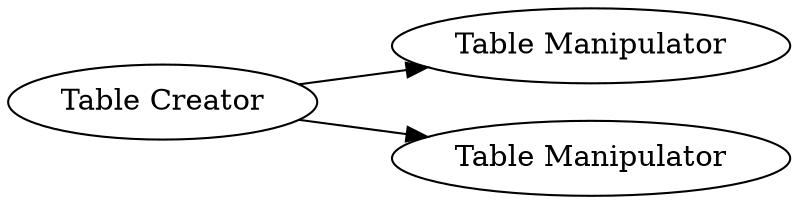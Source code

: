digraph {
	1 -> 3
	1 -> 2
	1 [label="Table Creator"]
	3 [label="Table Manipulator"]
	2 [label="Table Manipulator"]
	rankdir=LR
}
